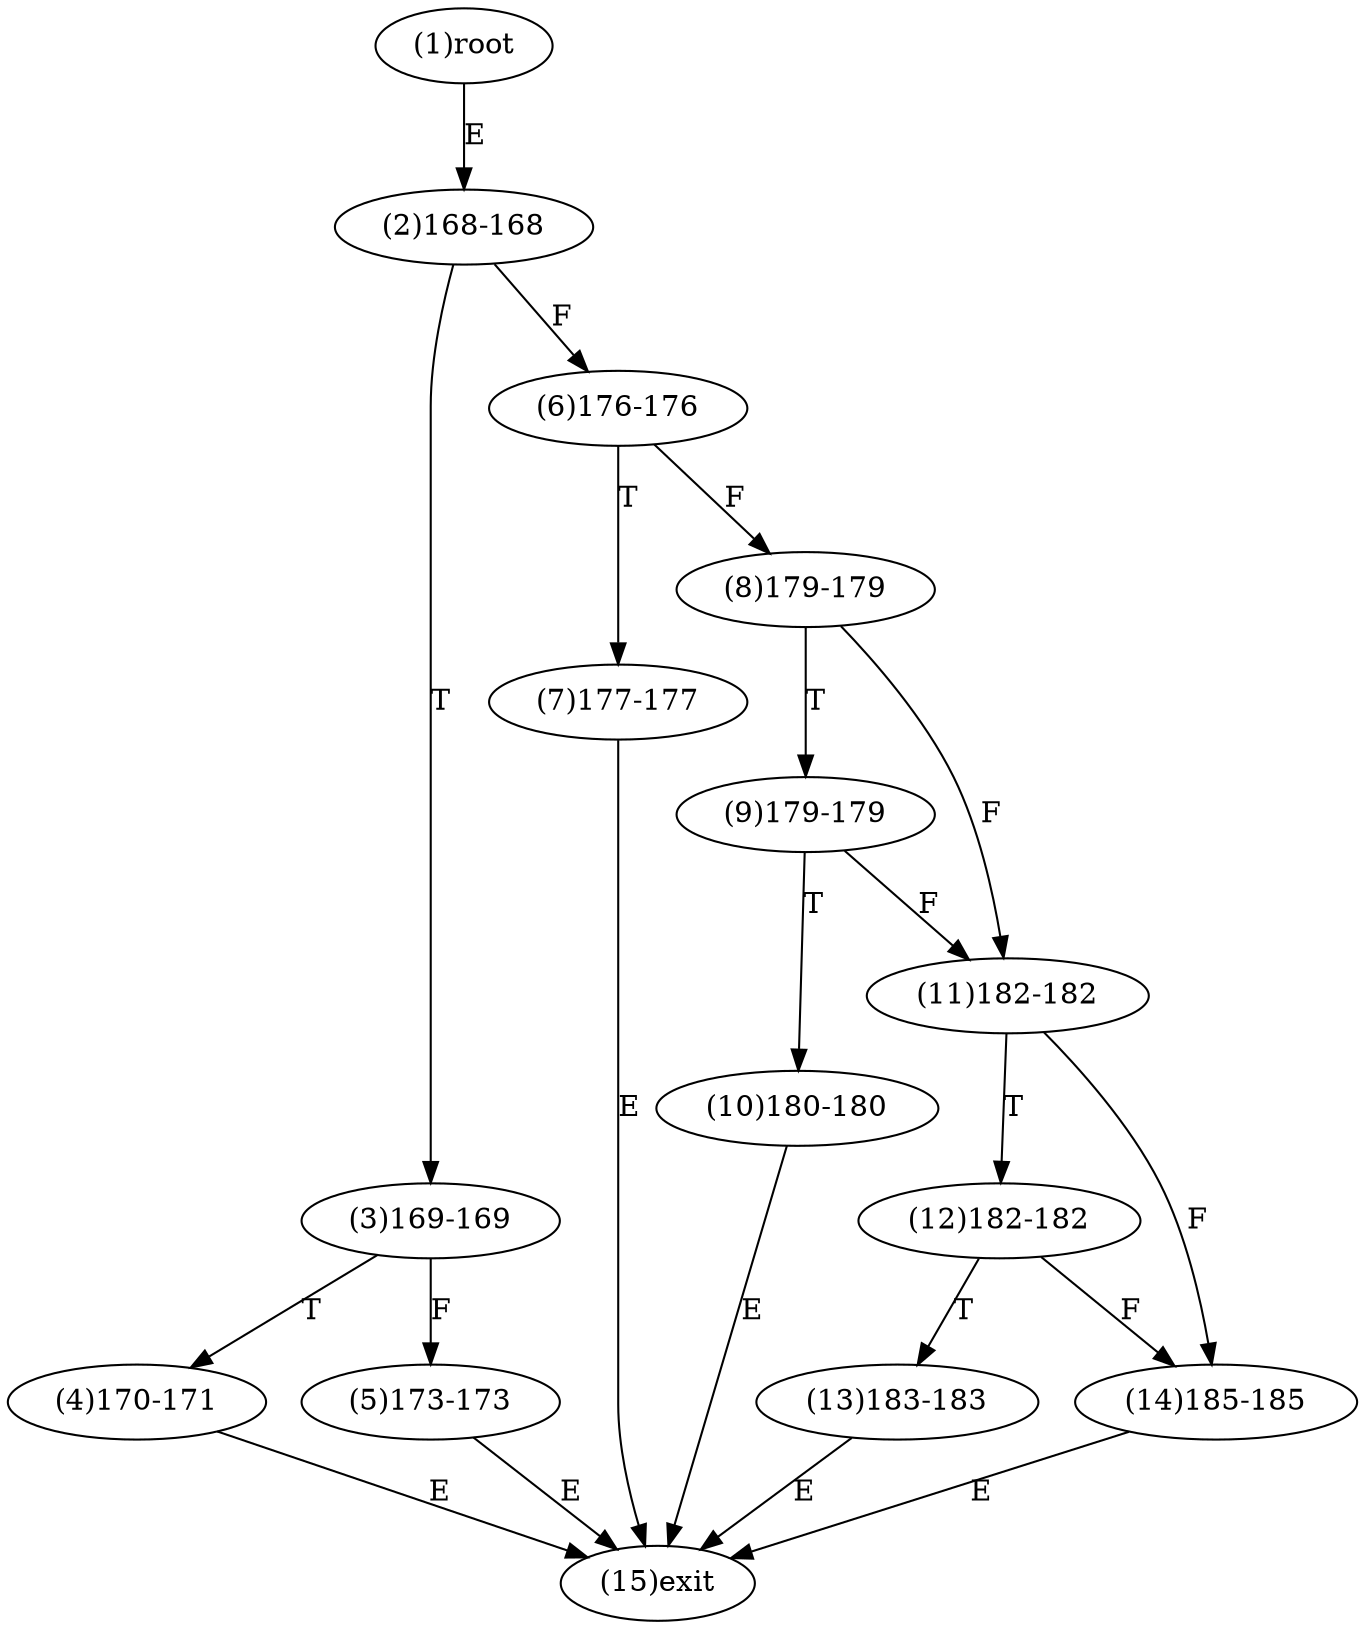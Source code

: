 digraph "" { 
1[ label="(1)root"];
2[ label="(2)168-168"];
3[ label="(3)169-169"];
4[ label="(4)170-171"];
5[ label="(5)173-173"];
6[ label="(6)176-176"];
7[ label="(7)177-177"];
8[ label="(8)179-179"];
9[ label="(9)179-179"];
10[ label="(10)180-180"];
11[ label="(11)182-182"];
12[ label="(12)182-182"];
13[ label="(13)183-183"];
14[ label="(14)185-185"];
15[ label="(15)exit"];
1->2[ label="E"];
2->6[ label="F"];
2->3[ label="T"];
3->5[ label="F"];
3->4[ label="T"];
4->15[ label="E"];
5->15[ label="E"];
6->8[ label="F"];
6->7[ label="T"];
7->15[ label="E"];
8->11[ label="F"];
8->9[ label="T"];
9->11[ label="F"];
9->10[ label="T"];
10->15[ label="E"];
11->14[ label="F"];
11->12[ label="T"];
12->14[ label="F"];
12->13[ label="T"];
13->15[ label="E"];
14->15[ label="E"];
}